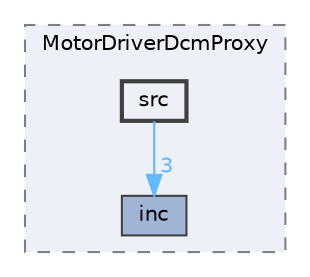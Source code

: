 digraph "EGEMOBİL/EEM_TASK/MotorDriveFeature/MotorDriverDcmProxy/src"
{
 // LATEX_PDF_SIZE
  bgcolor="transparent";
  edge [fontname=Helvetica,fontsize=10,labelfontname=Helvetica,labelfontsize=10];
  node [fontname=Helvetica,fontsize=10,shape=box,height=0.2,width=0.4];
  compound=true
  subgraph clusterdir_7721b6178c080f38bcd08941e702d45e {
    graph [ bgcolor="#edf0f7", pencolor="grey50", label="MotorDriverDcmProxy", fontname=Helvetica,fontsize=10 style="filled,dashed", URL="dir_7721b6178c080f38bcd08941e702d45e.html",tooltip=""]
  dir_30ce976285dd0a852861936d5e8e09dc [label="inc", fillcolor="#a2b4d6", color="grey25", style="filled", URL="dir_30ce976285dd0a852861936d5e8e09dc.html",tooltip=""];
  dir_2c8cb1696b40724bda3b526f70f4c0ef [label="src", fillcolor="#edf0f7", color="grey25", style="filled,bold", URL="dir_2c8cb1696b40724bda3b526f70f4c0ef.html",tooltip=""];
  }
  dir_2c8cb1696b40724bda3b526f70f4c0ef->dir_30ce976285dd0a852861936d5e8e09dc [headlabel="3", labeldistance=1.5 headhref="dir_000006_000003.html" href="dir_000006_000003.html" color="steelblue1" fontcolor="steelblue1"];
}
